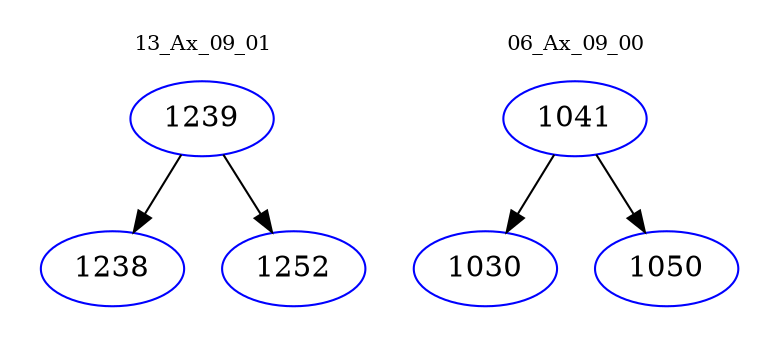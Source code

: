digraph{
subgraph cluster_0 {
color = white
label = "13_Ax_09_01";
fontsize=10;
T0_1239 [label="1239", color="blue"]
T0_1239 -> T0_1238 [color="black"]
T0_1238 [label="1238", color="blue"]
T0_1239 -> T0_1252 [color="black"]
T0_1252 [label="1252", color="blue"]
}
subgraph cluster_1 {
color = white
label = "06_Ax_09_00";
fontsize=10;
T1_1041 [label="1041", color="blue"]
T1_1041 -> T1_1030 [color="black"]
T1_1030 [label="1030", color="blue"]
T1_1041 -> T1_1050 [color="black"]
T1_1050 [label="1050", color="blue"]
}
}

